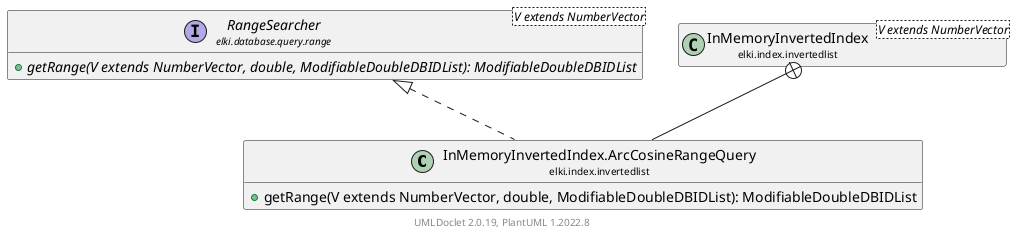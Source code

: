 @startuml
    remove .*\.(Instance|Par|Parameterizer|Factory)$
    set namespaceSeparator none
    hide empty fields
    hide empty methods

    class "<size:14>InMemoryInvertedIndex.ArcCosineRangeQuery\n<size:10>elki.index.invertedlist" as elki.index.invertedlist.InMemoryInvertedIndex.ArcCosineRangeQuery [[InMemoryInvertedIndex.ArcCosineRangeQuery.html]] {
        +getRange(V extends NumberVector, double, ModifiableDoubleDBIDList): ModifiableDoubleDBIDList
    }

    interface "<size:14>RangeSearcher\n<size:10>elki.database.query.range" as elki.database.query.range.RangeSearcher<V extends NumberVector> [[../../database/query/range/RangeSearcher.html]] {
        {abstract} +getRange(V extends NumberVector, double, ModifiableDoubleDBIDList): ModifiableDoubleDBIDList
    }
    class "<size:14>InMemoryInvertedIndex\n<size:10>elki.index.invertedlist" as elki.index.invertedlist.InMemoryInvertedIndex<V extends NumberVector> [[InMemoryInvertedIndex.html]]

    elki.database.query.range.RangeSearcher <|.. elki.index.invertedlist.InMemoryInvertedIndex.ArcCosineRangeQuery
    elki.index.invertedlist.InMemoryInvertedIndex +-- elki.index.invertedlist.InMemoryInvertedIndex.ArcCosineRangeQuery

    center footer UMLDoclet 2.0.19, PlantUML 1.2022.8
@enduml
